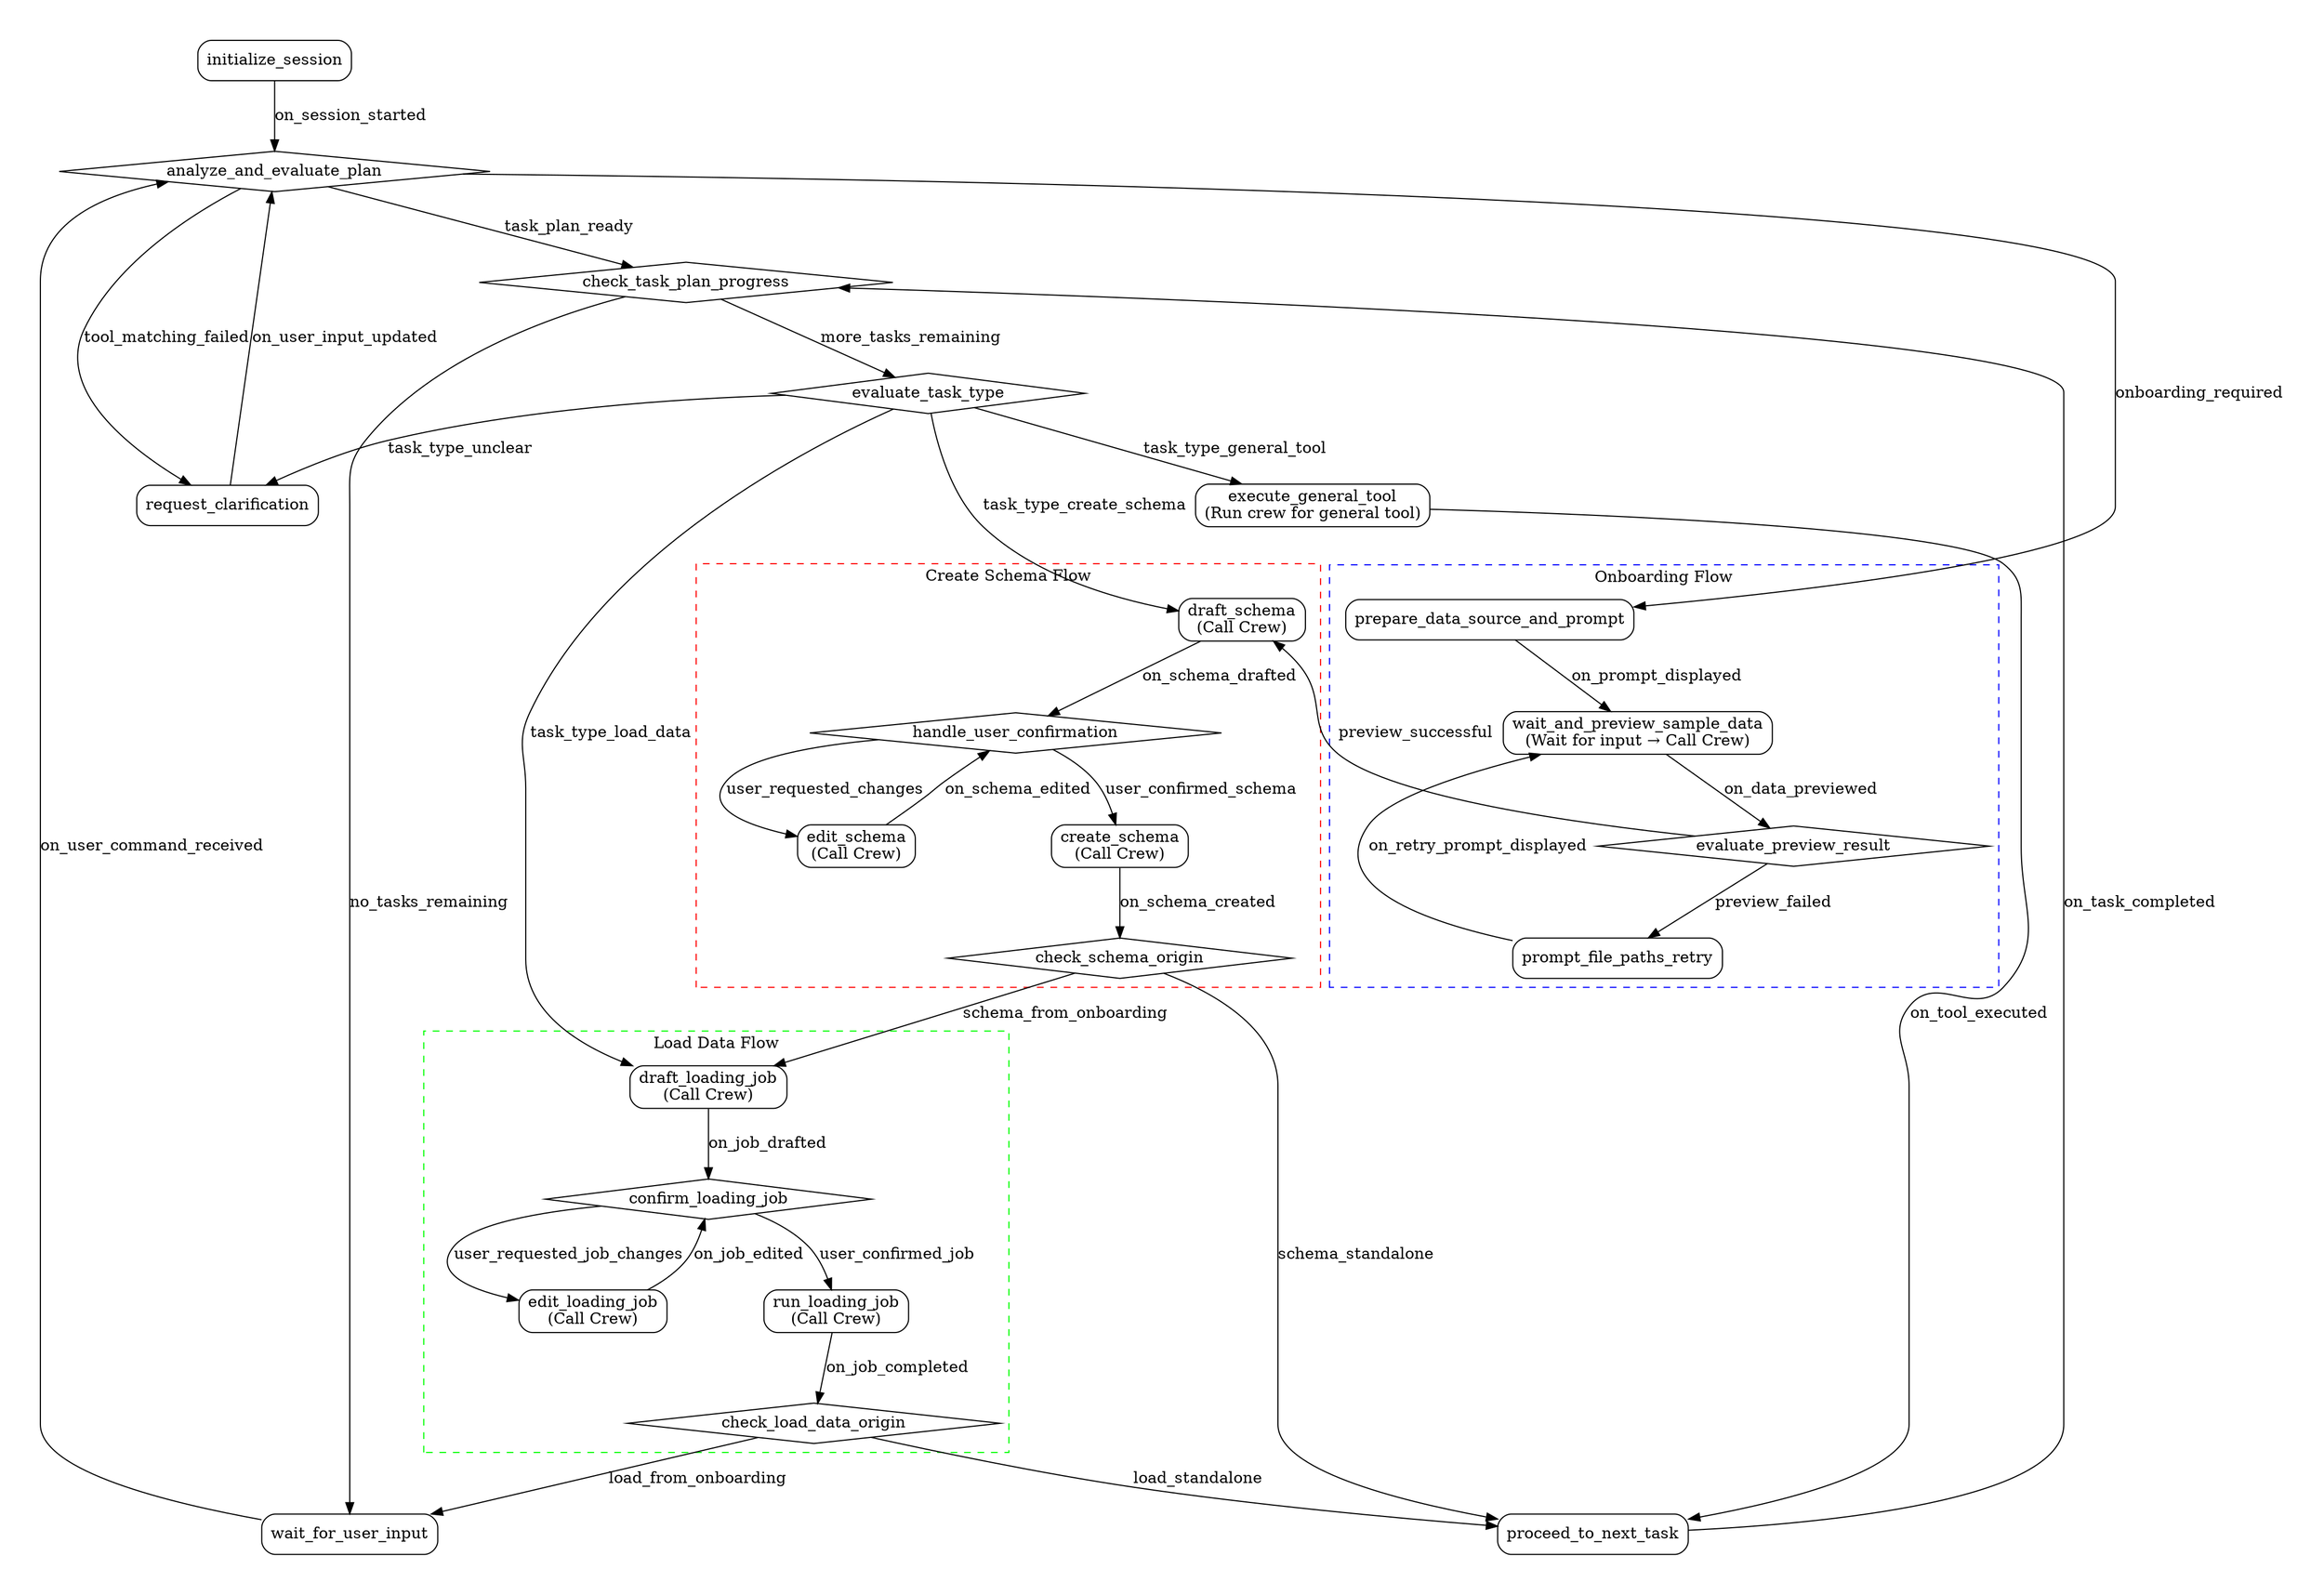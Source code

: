 digraph ChatFlow {
    rankdir=TB;
    ranksep=0.65;
    pad=0.5;

    // Default node style
    node [shape=box, style=rounded];

    // Task nodes
    initialize_session;
    wait_for_user_input;
    request_clarification;
    execute_general_tool [label="execute_general_tool\n(Run crew for general tool)"];
    proceed_to_next_task;

    // Route/decision nodes
    node [shape=diamond, style=""];
    analyze_and_evaluate_plan;
    check_task_plan_progress;
    evaluate_task_type;
    check_schema_origin;
    check_load_data_origin;

    // ---------------------------
    // Create Schema Subgraph
    // ---------------------------
    subgraph cluster_create_schema {
        label = "Create Schema Flow";
        style = dashed;
        color = red;
        rank = same;

        node [shape=box, style=rounded];
        draft_schema [label="draft_schema\n(Call Crew)"];
        edit_schema [label="edit_schema\n(Call Crew)"];
        create_schema [label="create_schema\n(Call Crew)"];

        node [shape=diamond, style=""];
        handle_user_confirmation;

        draft_schema -> handle_user_confirmation [label="on_schema_drafted"];
        handle_user_confirmation -> edit_schema [label="user_requested_changes"];
        handle_user_confirmation -> create_schema [label="user_confirmed_schema"];
        edit_schema -> handle_user_confirmation [label="on_schema_edited"];
        create_schema -> check_schema_origin [label="on_schema_created"];
    }

    // ---------------------------
    // Load Data Subgraph
    // ---------------------------
    subgraph cluster_load_data {
        label = "Load Data Flow";
        style = dashed;
        color = green;
        rank = same;

        node [shape=box, style=rounded];
        draft_loading_job [label="draft_loading_job\n(Call Crew)"];
        edit_loading_job [label="edit_loading_job\n(Call Crew)"];
        run_loading_job [label="run_loading_job\n(Call Crew)"];

        node [shape=diamond, style=""];
        confirm_loading_job;

        draft_loading_job -> confirm_loading_job [label="on_job_drafted"];
        confirm_loading_job -> edit_loading_job [label="user_requested_job_changes"];
        confirm_loading_job -> run_loading_job [label="user_confirmed_job"];
        edit_loading_job -> confirm_loading_job [label="on_job_edited"];
        run_loading_job -> check_load_data_origin [label="on_job_completed"];
    }

    // Outside load cluster
    check_load_data_origin -> wait_for_user_input [label="load_from_onboarding"];
    check_load_data_origin -> proceed_to_next_task [label="load_standalone"];

    // ---------------------------
    // Onboarding Subgraph
    // ---------------------------
    subgraph cluster_onboarding {
        label = "Onboarding Flow";
        style = dashed;
        color = blue;
        rank = same;

        node [shape=box, style=rounded];

        prepare_data_source_and_prompt;
        prompt_file_paths_retry [label="prompt_file_paths_retry"];
        wait_and_preview_sample_data [label="wait_and_preview_sample_data\n(Wait for input → Call Crew)"];

        draft_schema;
        edit_schema;
        create_schema;
        handle_user_confirmation;

        node [shape=diamond, style=""];
        evaluate_preview_result;

        prepare_data_source_and_prompt -> wait_and_preview_sample_data [label="on_prompt_displayed"];
        prompt_file_paths_retry -> wait_and_preview_sample_data [label="on_retry_prompt_displayed"];
        wait_and_preview_sample_data -> evaluate_preview_result [label="on_data_previewed"];
        evaluate_preview_result -> prompt_file_paths_retry [label="preview_failed"];
        evaluate_preview_result -> draft_schema [label="preview_successful"];
    }

    // ---------------------------
    // Main Workflow
    // ---------------------------
    initialize_session -> analyze_and_evaluate_plan [label="on_session_started"];

    analyze_and_evaluate_plan -> request_clarification [label="tool_matching_failed"];
    analyze_and_evaluate_plan -> prepare_data_source_and_prompt [label="onboarding_required"];
    analyze_and_evaluate_plan -> check_task_plan_progress [label="task_plan_ready"];

    request_clarification -> analyze_and_evaluate_plan [label="on_user_input_updated"];

    check_task_plan_progress -> evaluate_task_type [label="more_tasks_remaining"];
    check_task_plan_progress -> wait_for_user_input [label="no_tasks_remaining"];

    evaluate_task_type -> execute_general_tool [label="task_type_general_tool"];
    evaluate_task_type -> draft_schema [label="task_type_create_schema"];
    evaluate_task_type -> draft_loading_job [label="task_type_load_data"];
    evaluate_task_type -> request_clarification [label="task_type_unclear"];

    execute_general_tool -> proceed_to_next_task [label="on_tool_executed"];
    check_schema_origin -> draft_loading_job [label="schema_from_onboarding"];
    check_schema_origin -> proceed_to_next_task [label="schema_standalone"];

    proceed_to_next_task -> check_task_plan_progress [label="on_task_completed"];
    wait_for_user_input -> analyze_and_evaluate_plan [label="on_user_command_received"];

    // Layout assistance with invisible edges to enforce left-to-right order of clusters
    evaluate_task_type -> prepare_data_source_and_prompt [style=invis];
    execute_general_tool -> prepare_data_source_and_prompt [style=invis];
    execute_general_tool -> draft_schema [style=invis];
    draft_schema -> prepare_data_source_and_prompt [style=invis];
}
